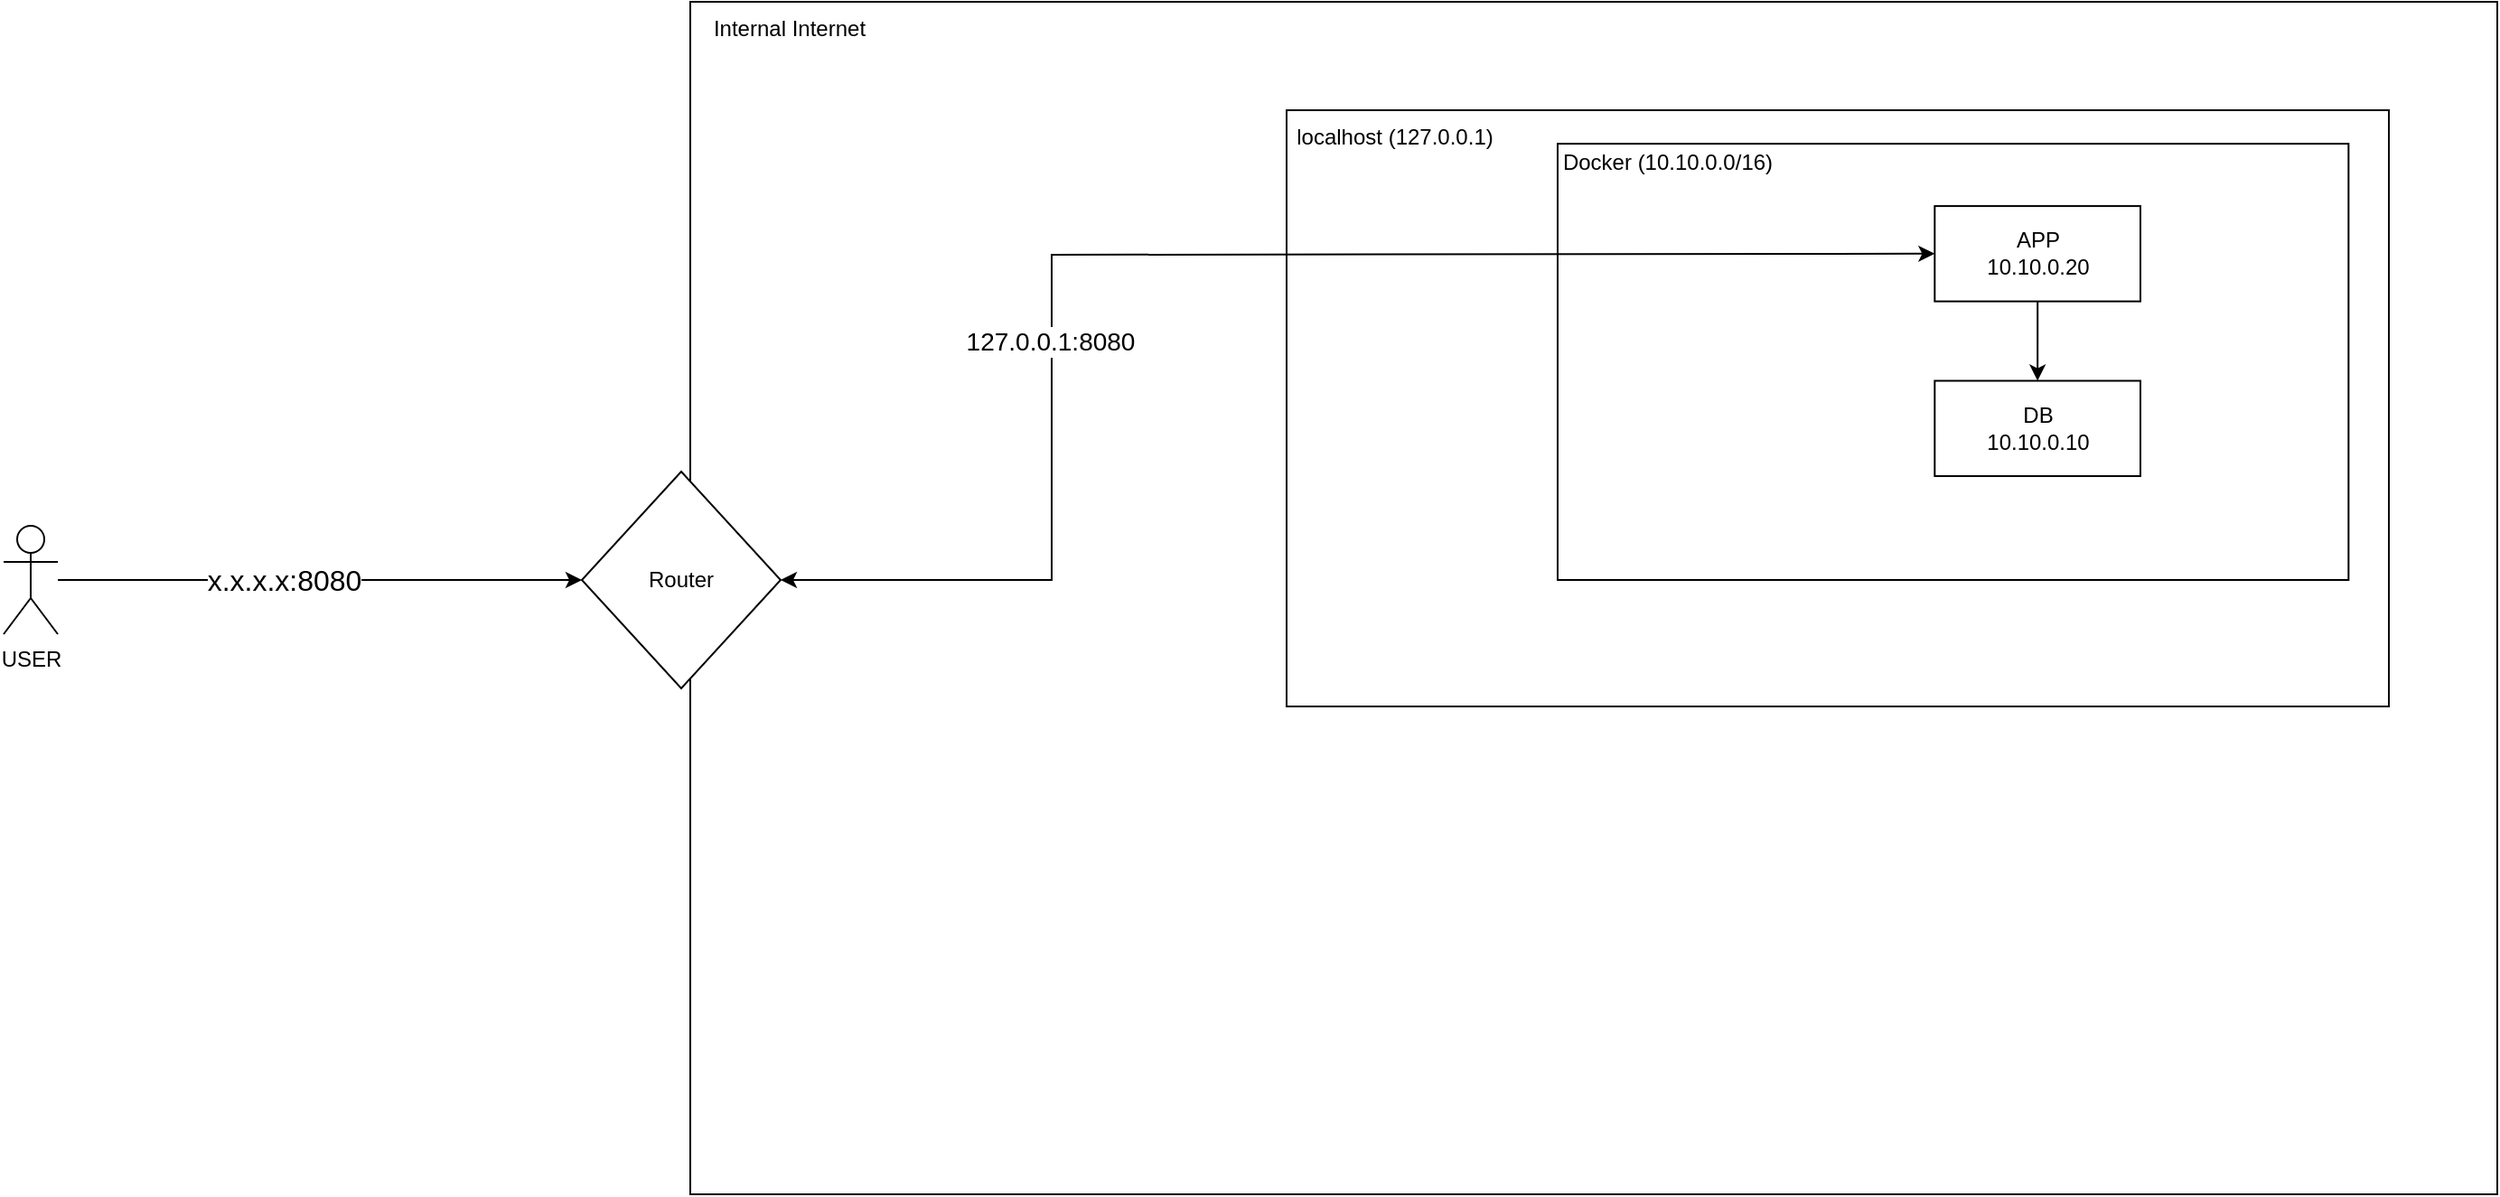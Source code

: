 <mxfile version="27.2.0">
  <diagram name="Page-1" id="Cl1HQislSpX_q-x12geb">
    <mxGraphModel dx="2036" dy="735" grid="1" gridSize="10" guides="1" tooltips="1" connect="1" arrows="1" fold="1" page="1" pageScale="1" pageWidth="850" pageHeight="1100" math="0" shadow="0">
      <root>
        <mxCell id="0" />
        <mxCell id="1" parent="0" />
        <mxCell id="LYq76yee6ZVIFlM8XtEC-47" style="edgeStyle=orthogonalEdgeStyle;rounded=0;orthogonalLoop=1;jettySize=auto;html=1;" edge="1" parent="1" source="LYq76yee6ZVIFlM8XtEC-25" target="LYq76yee6ZVIFlM8XtEC-33">
          <mxGeometry relative="1" as="geometry" />
        </mxCell>
        <mxCell id="LYq76yee6ZVIFlM8XtEC-48" value="&lt;font style=&quot;font-size: 16px;&quot;&gt;x.x.x.x:8080&lt;/font&gt;" style="edgeLabel;html=1;align=center;verticalAlign=middle;resizable=0;points=[];" vertex="1" connectable="0" parent="LYq76yee6ZVIFlM8XtEC-47">
          <mxGeometry x="-0.138" relative="1" as="geometry">
            <mxPoint as="offset" />
          </mxGeometry>
        </mxCell>
        <mxCell id="LYq76yee6ZVIFlM8XtEC-25" value="USER" style="shape=umlActor;verticalLabelPosition=bottom;verticalAlign=top;html=1;outlineConnect=0;" vertex="1" parent="1">
          <mxGeometry x="-310" y="780" width="30" height="60" as="geometry" />
        </mxCell>
        <mxCell id="LYq76yee6ZVIFlM8XtEC-37" value="" style="group" vertex="1" connectable="0" parent="1">
          <mxGeometry x="10" y="490" width="1060" height="660" as="geometry" />
        </mxCell>
        <mxCell id="LYq76yee6ZVIFlM8XtEC-35" value="" style="rounded=0;whiteSpace=wrap;html=1;" vertex="1" parent="LYq76yee6ZVIFlM8XtEC-37">
          <mxGeometry x="60" width="1000" height="660" as="geometry" />
        </mxCell>
        <mxCell id="LYq76yee6ZVIFlM8XtEC-33" value="Router" style="rhombus;whiteSpace=wrap;html=1;" vertex="1" parent="LYq76yee6ZVIFlM8XtEC-37">
          <mxGeometry y="260" width="110" height="120" as="geometry" />
        </mxCell>
        <mxCell id="LYq76yee6ZVIFlM8XtEC-36" value="Internal Internet" style="text;html=1;align=center;verticalAlign=middle;whiteSpace=wrap;rounded=0;" vertex="1" parent="LYq76yee6ZVIFlM8XtEC-37">
          <mxGeometry x="60" width="110" height="30" as="geometry" />
        </mxCell>
        <mxCell id="LYq76yee6ZVIFlM8XtEC-34" value="" style="group" vertex="1" connectable="0" parent="LYq76yee6ZVIFlM8XtEC-37">
          <mxGeometry x="390" y="60" width="610" height="330" as="geometry" />
        </mxCell>
        <mxCell id="LYq76yee6ZVIFlM8XtEC-12" value="" style="rounded=0;whiteSpace=wrap;html=1;" vertex="1" parent="LYq76yee6ZVIFlM8XtEC-34">
          <mxGeometry width="610" height="330" as="geometry" />
        </mxCell>
        <mxCell id="LYq76yee6ZVIFlM8XtEC-13" value="localhost (127.0.0.1)" style="text;html=1;align=center;verticalAlign=middle;whiteSpace=wrap;rounded=0;" vertex="1" parent="LYq76yee6ZVIFlM8XtEC-34">
          <mxGeometry width="120" height="30" as="geometry" />
        </mxCell>
        <mxCell id="LYq76yee6ZVIFlM8XtEC-21" value="" style="group" vertex="1" connectable="0" parent="LYq76yee6ZVIFlM8XtEC-34">
          <mxGeometry x="150" y="18.56" width="437.68" height="241.44" as="geometry" />
        </mxCell>
        <mxCell id="LYq76yee6ZVIFlM8XtEC-22" value="" style="group" vertex="1" connectable="0" parent="LYq76yee6ZVIFlM8XtEC-21">
          <mxGeometry width="437.68" height="241.44" as="geometry" />
        </mxCell>
        <mxCell id="LYq76yee6ZVIFlM8XtEC-14" value="" style="rounded=0;whiteSpace=wrap;html=1;" vertex="1" parent="LYq76yee6ZVIFlM8XtEC-22">
          <mxGeometry width="437.68" height="241.44" as="geometry" />
        </mxCell>
        <mxCell id="LYq76yee6ZVIFlM8XtEC-15" value="Docker (10.10.0.0/16)" style="text;html=1;align=center;verticalAlign=middle;whiteSpace=wrap;rounded=0;" vertex="1" parent="LYq76yee6ZVIFlM8XtEC-22">
          <mxGeometry width="122.36" height="20.695" as="geometry" />
        </mxCell>
        <mxCell id="LYq76yee6ZVIFlM8XtEC-18" value="" style="group" vertex="1" connectable="0" parent="LYq76yee6ZVIFlM8XtEC-22">
          <mxGeometry x="208.673" y="34.491" width="113.833" height="149.463" as="geometry" />
        </mxCell>
        <mxCell id="LYq76yee6ZVIFlM8XtEC-27" style="edgeStyle=orthogonalEdgeStyle;rounded=0;orthogonalLoop=1;jettySize=auto;html=1;entryX=0.5;entryY=0;entryDx=0;entryDy=0;" edge="1" parent="LYq76yee6ZVIFlM8XtEC-18" source="LYq76yee6ZVIFlM8XtEC-16" target="LYq76yee6ZVIFlM8XtEC-17">
          <mxGeometry relative="1" as="geometry" />
        </mxCell>
        <mxCell id="LYq76yee6ZVIFlM8XtEC-16" value="APP&lt;br&gt;10.10.0.20" style="rounded=0;whiteSpace=wrap;html=1;" vertex="1" parent="LYq76yee6ZVIFlM8XtEC-18">
          <mxGeometry width="113.833" height="52.752" as="geometry" />
        </mxCell>
        <mxCell id="LYq76yee6ZVIFlM8XtEC-17" value="DB&lt;div&gt;10.10.0.10&lt;/div&gt;" style="rounded=0;whiteSpace=wrap;html=1;" vertex="1" parent="LYq76yee6ZVIFlM8XtEC-18">
          <mxGeometry y="96.711" width="113.833" height="52.752" as="geometry" />
        </mxCell>
        <mxCell id="LYq76yee6ZVIFlM8XtEC-38" value="" style="endArrow=classic;startArrow=classic;html=1;rounded=0;entryX=0;entryY=0.5;entryDx=0;entryDy=0;exitX=1;exitY=0.5;exitDx=0;exitDy=0;" edge="1" parent="LYq76yee6ZVIFlM8XtEC-37" source="LYq76yee6ZVIFlM8XtEC-33" target="LYq76yee6ZVIFlM8XtEC-16">
          <mxGeometry width="50" height="50" relative="1" as="geometry">
            <mxPoint x="470" y="390" as="sourcePoint" />
            <mxPoint x="520" y="340" as="targetPoint" />
            <Array as="points">
              <mxPoint x="260" y="320" />
              <mxPoint x="260" y="140" />
            </Array>
          </mxGeometry>
        </mxCell>
        <mxCell id="LYq76yee6ZVIFlM8XtEC-39" value="&lt;font style=&quot;font-size: 14px;&quot;&gt;127.0.0.1:8080&lt;/font&gt;" style="edgeLabel;html=1;align=center;verticalAlign=middle;resizable=0;points=[];" vertex="1" connectable="0" parent="LYq76yee6ZVIFlM8XtEC-38">
          <mxGeometry x="-0.262" y="1" relative="1" as="geometry">
            <mxPoint y="20" as="offset" />
          </mxGeometry>
        </mxCell>
      </root>
    </mxGraphModel>
  </diagram>
</mxfile>

